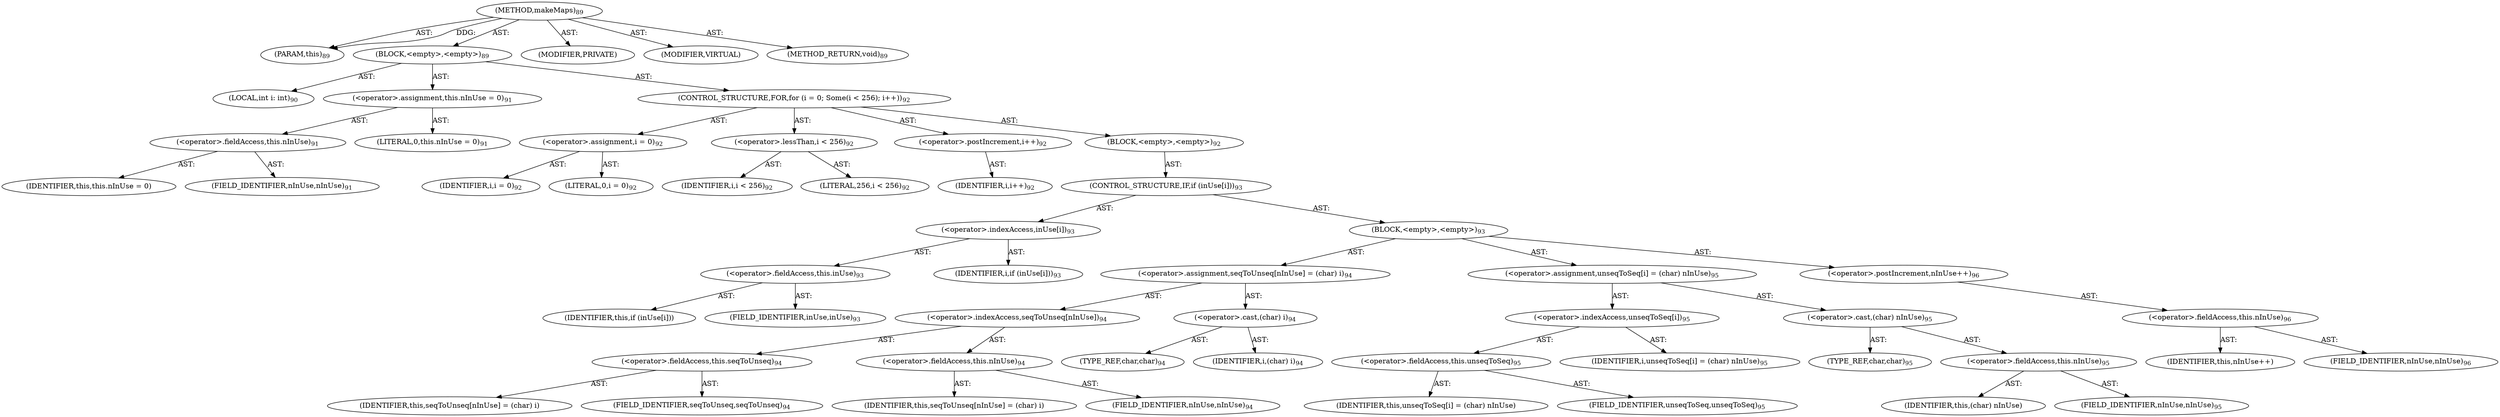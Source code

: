 digraph "makeMaps" {  
"111669149700" [label = <(METHOD,makeMaps)<SUB>89</SUB>> ]
"115964117011" [label = <(PARAM,this)<SUB>89</SUB>> ]
"25769803780" [label = <(BLOCK,&lt;empty&gt;,&lt;empty&gt;)<SUB>89</SUB>> ]
"94489280512" [label = <(LOCAL,int i: int)<SUB>90</SUB>> ]
"30064771077" [label = <(&lt;operator&gt;.assignment,this.nInUse = 0)<SUB>91</SUB>> ]
"30064771078" [label = <(&lt;operator&gt;.fieldAccess,this.nInUse)<SUB>91</SUB>> ]
"68719476803" [label = <(IDENTIFIER,this,this.nInUse = 0)> ]
"55834574849" [label = <(FIELD_IDENTIFIER,nInUse,nInUse)<SUB>91</SUB>> ]
"90194313217" [label = <(LITERAL,0,this.nInUse = 0)<SUB>91</SUB>> ]
"47244640256" [label = <(CONTROL_STRUCTURE,FOR,for (i = 0; Some(i &lt; 256); i++))<SUB>92</SUB>> ]
"30064771079" [label = <(&lt;operator&gt;.assignment,i = 0)<SUB>92</SUB>> ]
"68719476804" [label = <(IDENTIFIER,i,i = 0)<SUB>92</SUB>> ]
"90194313218" [label = <(LITERAL,0,i = 0)<SUB>92</SUB>> ]
"30064771080" [label = <(&lt;operator&gt;.lessThan,i &lt; 256)<SUB>92</SUB>> ]
"68719476805" [label = <(IDENTIFIER,i,i &lt; 256)<SUB>92</SUB>> ]
"90194313219" [label = <(LITERAL,256,i &lt; 256)<SUB>92</SUB>> ]
"30064771081" [label = <(&lt;operator&gt;.postIncrement,i++)<SUB>92</SUB>> ]
"68719476806" [label = <(IDENTIFIER,i,i++)<SUB>92</SUB>> ]
"25769803781" [label = <(BLOCK,&lt;empty&gt;,&lt;empty&gt;)<SUB>92</SUB>> ]
"47244640257" [label = <(CONTROL_STRUCTURE,IF,if (inUse[i]))<SUB>93</SUB>> ]
"30064771082" [label = <(&lt;operator&gt;.indexAccess,inUse[i])<SUB>93</SUB>> ]
"30064771083" [label = <(&lt;operator&gt;.fieldAccess,this.inUse)<SUB>93</SUB>> ]
"68719476807" [label = <(IDENTIFIER,this,if (inUse[i]))> ]
"55834574850" [label = <(FIELD_IDENTIFIER,inUse,inUse)<SUB>93</SUB>> ]
"68719476808" [label = <(IDENTIFIER,i,if (inUse[i]))<SUB>93</SUB>> ]
"25769803782" [label = <(BLOCK,&lt;empty&gt;,&lt;empty&gt;)<SUB>93</SUB>> ]
"30064771084" [label = <(&lt;operator&gt;.assignment,seqToUnseq[nInUse] = (char) i)<SUB>94</SUB>> ]
"30064771085" [label = <(&lt;operator&gt;.indexAccess,seqToUnseq[nInUse])<SUB>94</SUB>> ]
"30064771086" [label = <(&lt;operator&gt;.fieldAccess,this.seqToUnseq)<SUB>94</SUB>> ]
"68719476809" [label = <(IDENTIFIER,this,seqToUnseq[nInUse] = (char) i)> ]
"55834574851" [label = <(FIELD_IDENTIFIER,seqToUnseq,seqToUnseq)<SUB>94</SUB>> ]
"30064771087" [label = <(&lt;operator&gt;.fieldAccess,this.nInUse)<SUB>94</SUB>> ]
"68719476810" [label = <(IDENTIFIER,this,seqToUnseq[nInUse] = (char) i)> ]
"55834574852" [label = <(FIELD_IDENTIFIER,nInUse,nInUse)<SUB>94</SUB>> ]
"30064771088" [label = <(&lt;operator&gt;.cast,(char) i)<SUB>94</SUB>> ]
"180388626432" [label = <(TYPE_REF,char,char)<SUB>94</SUB>> ]
"68719476811" [label = <(IDENTIFIER,i,(char) i)<SUB>94</SUB>> ]
"30064771089" [label = <(&lt;operator&gt;.assignment,unseqToSeq[i] = (char) nInUse)<SUB>95</SUB>> ]
"30064771090" [label = <(&lt;operator&gt;.indexAccess,unseqToSeq[i])<SUB>95</SUB>> ]
"30064771091" [label = <(&lt;operator&gt;.fieldAccess,this.unseqToSeq)<SUB>95</SUB>> ]
"68719476812" [label = <(IDENTIFIER,this,unseqToSeq[i] = (char) nInUse)> ]
"55834574853" [label = <(FIELD_IDENTIFIER,unseqToSeq,unseqToSeq)<SUB>95</SUB>> ]
"68719476813" [label = <(IDENTIFIER,i,unseqToSeq[i] = (char) nInUse)<SUB>95</SUB>> ]
"30064771092" [label = <(&lt;operator&gt;.cast,(char) nInUse)<SUB>95</SUB>> ]
"180388626433" [label = <(TYPE_REF,char,char)<SUB>95</SUB>> ]
"30064771093" [label = <(&lt;operator&gt;.fieldAccess,this.nInUse)<SUB>95</SUB>> ]
"68719476814" [label = <(IDENTIFIER,this,(char) nInUse)> ]
"55834574854" [label = <(FIELD_IDENTIFIER,nInUse,nInUse)<SUB>95</SUB>> ]
"30064771094" [label = <(&lt;operator&gt;.postIncrement,nInUse++)<SUB>96</SUB>> ]
"30064771095" [label = <(&lt;operator&gt;.fieldAccess,this.nInUse)<SUB>96</SUB>> ]
"68719476815" [label = <(IDENTIFIER,this,nInUse++)> ]
"55834574855" [label = <(FIELD_IDENTIFIER,nInUse,nInUse)<SUB>96</SUB>> ]
"133143986184" [label = <(MODIFIER,PRIVATE)> ]
"133143986185" [label = <(MODIFIER,VIRTUAL)> ]
"128849018884" [label = <(METHOD_RETURN,void)<SUB>89</SUB>> ]
  "111669149700" -> "115964117011"  [ label = "AST: "] 
  "111669149700" -> "25769803780"  [ label = "AST: "] 
  "111669149700" -> "133143986184"  [ label = "AST: "] 
  "111669149700" -> "133143986185"  [ label = "AST: "] 
  "111669149700" -> "128849018884"  [ label = "AST: "] 
  "25769803780" -> "94489280512"  [ label = "AST: "] 
  "25769803780" -> "30064771077"  [ label = "AST: "] 
  "25769803780" -> "47244640256"  [ label = "AST: "] 
  "30064771077" -> "30064771078"  [ label = "AST: "] 
  "30064771077" -> "90194313217"  [ label = "AST: "] 
  "30064771078" -> "68719476803"  [ label = "AST: "] 
  "30064771078" -> "55834574849"  [ label = "AST: "] 
  "47244640256" -> "30064771079"  [ label = "AST: "] 
  "47244640256" -> "30064771080"  [ label = "AST: "] 
  "47244640256" -> "30064771081"  [ label = "AST: "] 
  "47244640256" -> "25769803781"  [ label = "AST: "] 
  "30064771079" -> "68719476804"  [ label = "AST: "] 
  "30064771079" -> "90194313218"  [ label = "AST: "] 
  "30064771080" -> "68719476805"  [ label = "AST: "] 
  "30064771080" -> "90194313219"  [ label = "AST: "] 
  "30064771081" -> "68719476806"  [ label = "AST: "] 
  "25769803781" -> "47244640257"  [ label = "AST: "] 
  "47244640257" -> "30064771082"  [ label = "AST: "] 
  "47244640257" -> "25769803782"  [ label = "AST: "] 
  "30064771082" -> "30064771083"  [ label = "AST: "] 
  "30064771082" -> "68719476808"  [ label = "AST: "] 
  "30064771083" -> "68719476807"  [ label = "AST: "] 
  "30064771083" -> "55834574850"  [ label = "AST: "] 
  "25769803782" -> "30064771084"  [ label = "AST: "] 
  "25769803782" -> "30064771089"  [ label = "AST: "] 
  "25769803782" -> "30064771094"  [ label = "AST: "] 
  "30064771084" -> "30064771085"  [ label = "AST: "] 
  "30064771084" -> "30064771088"  [ label = "AST: "] 
  "30064771085" -> "30064771086"  [ label = "AST: "] 
  "30064771085" -> "30064771087"  [ label = "AST: "] 
  "30064771086" -> "68719476809"  [ label = "AST: "] 
  "30064771086" -> "55834574851"  [ label = "AST: "] 
  "30064771087" -> "68719476810"  [ label = "AST: "] 
  "30064771087" -> "55834574852"  [ label = "AST: "] 
  "30064771088" -> "180388626432"  [ label = "AST: "] 
  "30064771088" -> "68719476811"  [ label = "AST: "] 
  "30064771089" -> "30064771090"  [ label = "AST: "] 
  "30064771089" -> "30064771092"  [ label = "AST: "] 
  "30064771090" -> "30064771091"  [ label = "AST: "] 
  "30064771090" -> "68719476813"  [ label = "AST: "] 
  "30064771091" -> "68719476812"  [ label = "AST: "] 
  "30064771091" -> "55834574853"  [ label = "AST: "] 
  "30064771092" -> "180388626433"  [ label = "AST: "] 
  "30064771092" -> "30064771093"  [ label = "AST: "] 
  "30064771093" -> "68719476814"  [ label = "AST: "] 
  "30064771093" -> "55834574854"  [ label = "AST: "] 
  "30064771094" -> "30064771095"  [ label = "AST: "] 
  "30064771095" -> "68719476815"  [ label = "AST: "] 
  "30064771095" -> "55834574855"  [ label = "AST: "] 
  "111669149700" -> "115964117011"  [ label = "DDG: "] 
}
